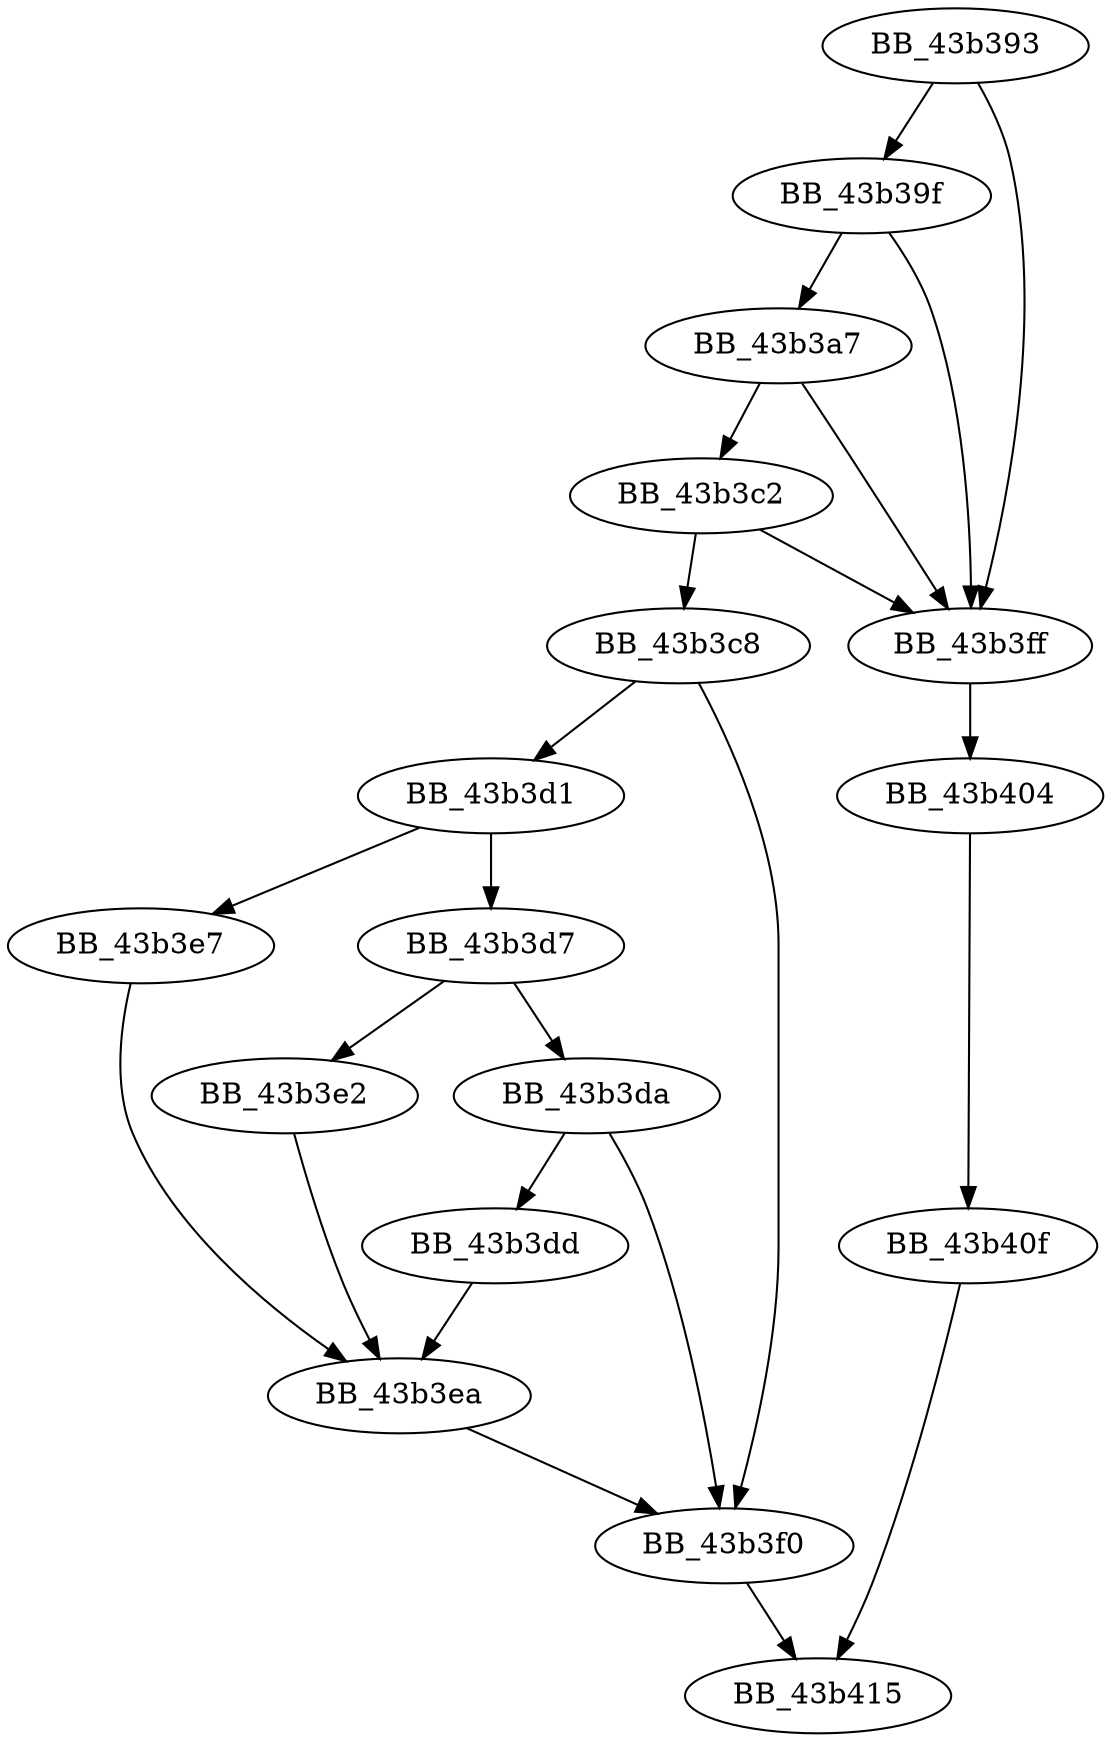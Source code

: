 DiGraph __free_osfhnd{
BB_43b393->BB_43b39f
BB_43b393->BB_43b3ff
BB_43b39f->BB_43b3a7
BB_43b39f->BB_43b3ff
BB_43b3a7->BB_43b3c2
BB_43b3a7->BB_43b3ff
BB_43b3c2->BB_43b3c8
BB_43b3c2->BB_43b3ff
BB_43b3c8->BB_43b3d1
BB_43b3c8->BB_43b3f0
BB_43b3d1->BB_43b3d7
BB_43b3d1->BB_43b3e7
BB_43b3d7->BB_43b3da
BB_43b3d7->BB_43b3e2
BB_43b3da->BB_43b3dd
BB_43b3da->BB_43b3f0
BB_43b3dd->BB_43b3ea
BB_43b3e2->BB_43b3ea
BB_43b3e7->BB_43b3ea
BB_43b3ea->BB_43b3f0
BB_43b3f0->BB_43b415
BB_43b3ff->BB_43b404
BB_43b404->BB_43b40f
BB_43b40f->BB_43b415
}
